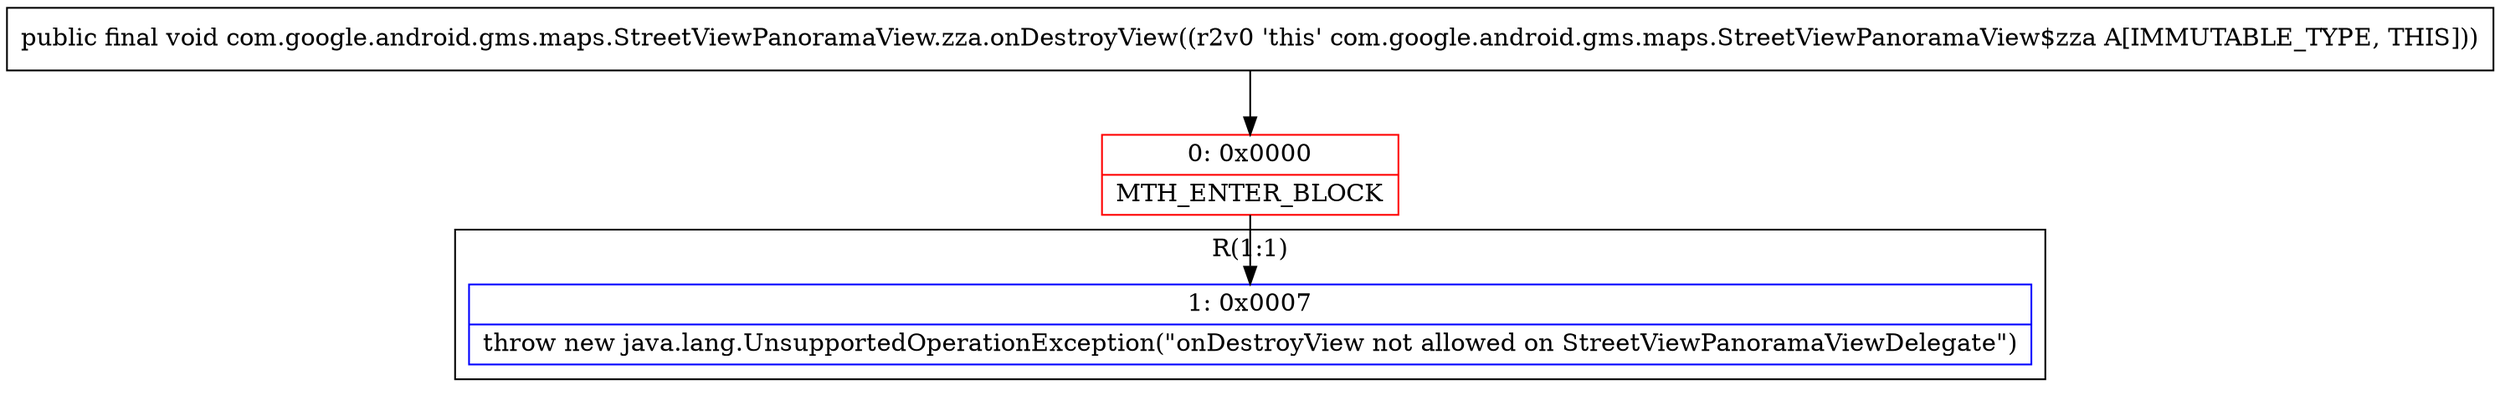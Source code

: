 digraph "CFG forcom.google.android.gms.maps.StreetViewPanoramaView.zza.onDestroyView()V" {
subgraph cluster_Region_1705189998 {
label = "R(1:1)";
node [shape=record,color=blue];
Node_1 [shape=record,label="{1\:\ 0x0007|throw new java.lang.UnsupportedOperationException(\"onDestroyView not allowed on StreetViewPanoramaViewDelegate\")\l}"];
}
Node_0 [shape=record,color=red,label="{0\:\ 0x0000|MTH_ENTER_BLOCK\l}"];
MethodNode[shape=record,label="{public final void com.google.android.gms.maps.StreetViewPanoramaView.zza.onDestroyView((r2v0 'this' com.google.android.gms.maps.StreetViewPanoramaView$zza A[IMMUTABLE_TYPE, THIS])) }"];
MethodNode -> Node_0;
Node_0 -> Node_1;
}

